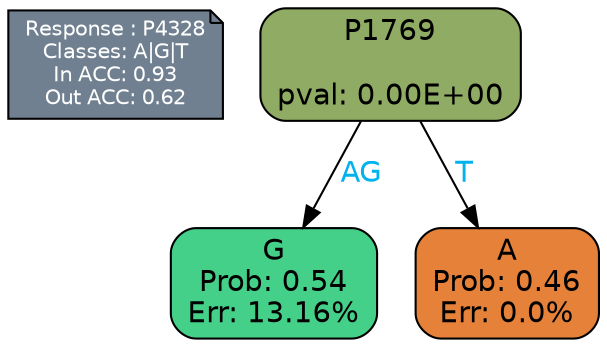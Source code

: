 digraph Tree {
node [shape=box, style="filled, rounded", color="black", fontname=helvetica] ;
graph [ranksep=equally, splines=polylines, bgcolor=transparent, dpi=600] ;
edge [fontname=helvetica] ;
LEGEND [label="Response : P4328
Classes: A|G|T
In ACC: 0.93
Out ACC: 0.62
",shape=note,align=left,style=filled,fillcolor="slategray",fontcolor="white",fontsize=10];1 [label="P1769

pval: 0.00E+00", fillcolor="#8fab64"] ;
2 [label="G
Prob: 0.54
Err: 13.16%", fillcolor="#45d089"] ;
3 [label="A
Prob: 0.46
Err: 0.0%", fillcolor="#e58139"] ;
1 -> 2 [label="AG",fontcolor=deepskyblue2] ;
1 -> 3 [label="T",fontcolor=deepskyblue2] ;
{rank = same; 2;3;}{rank = same; LEGEND;1;}}